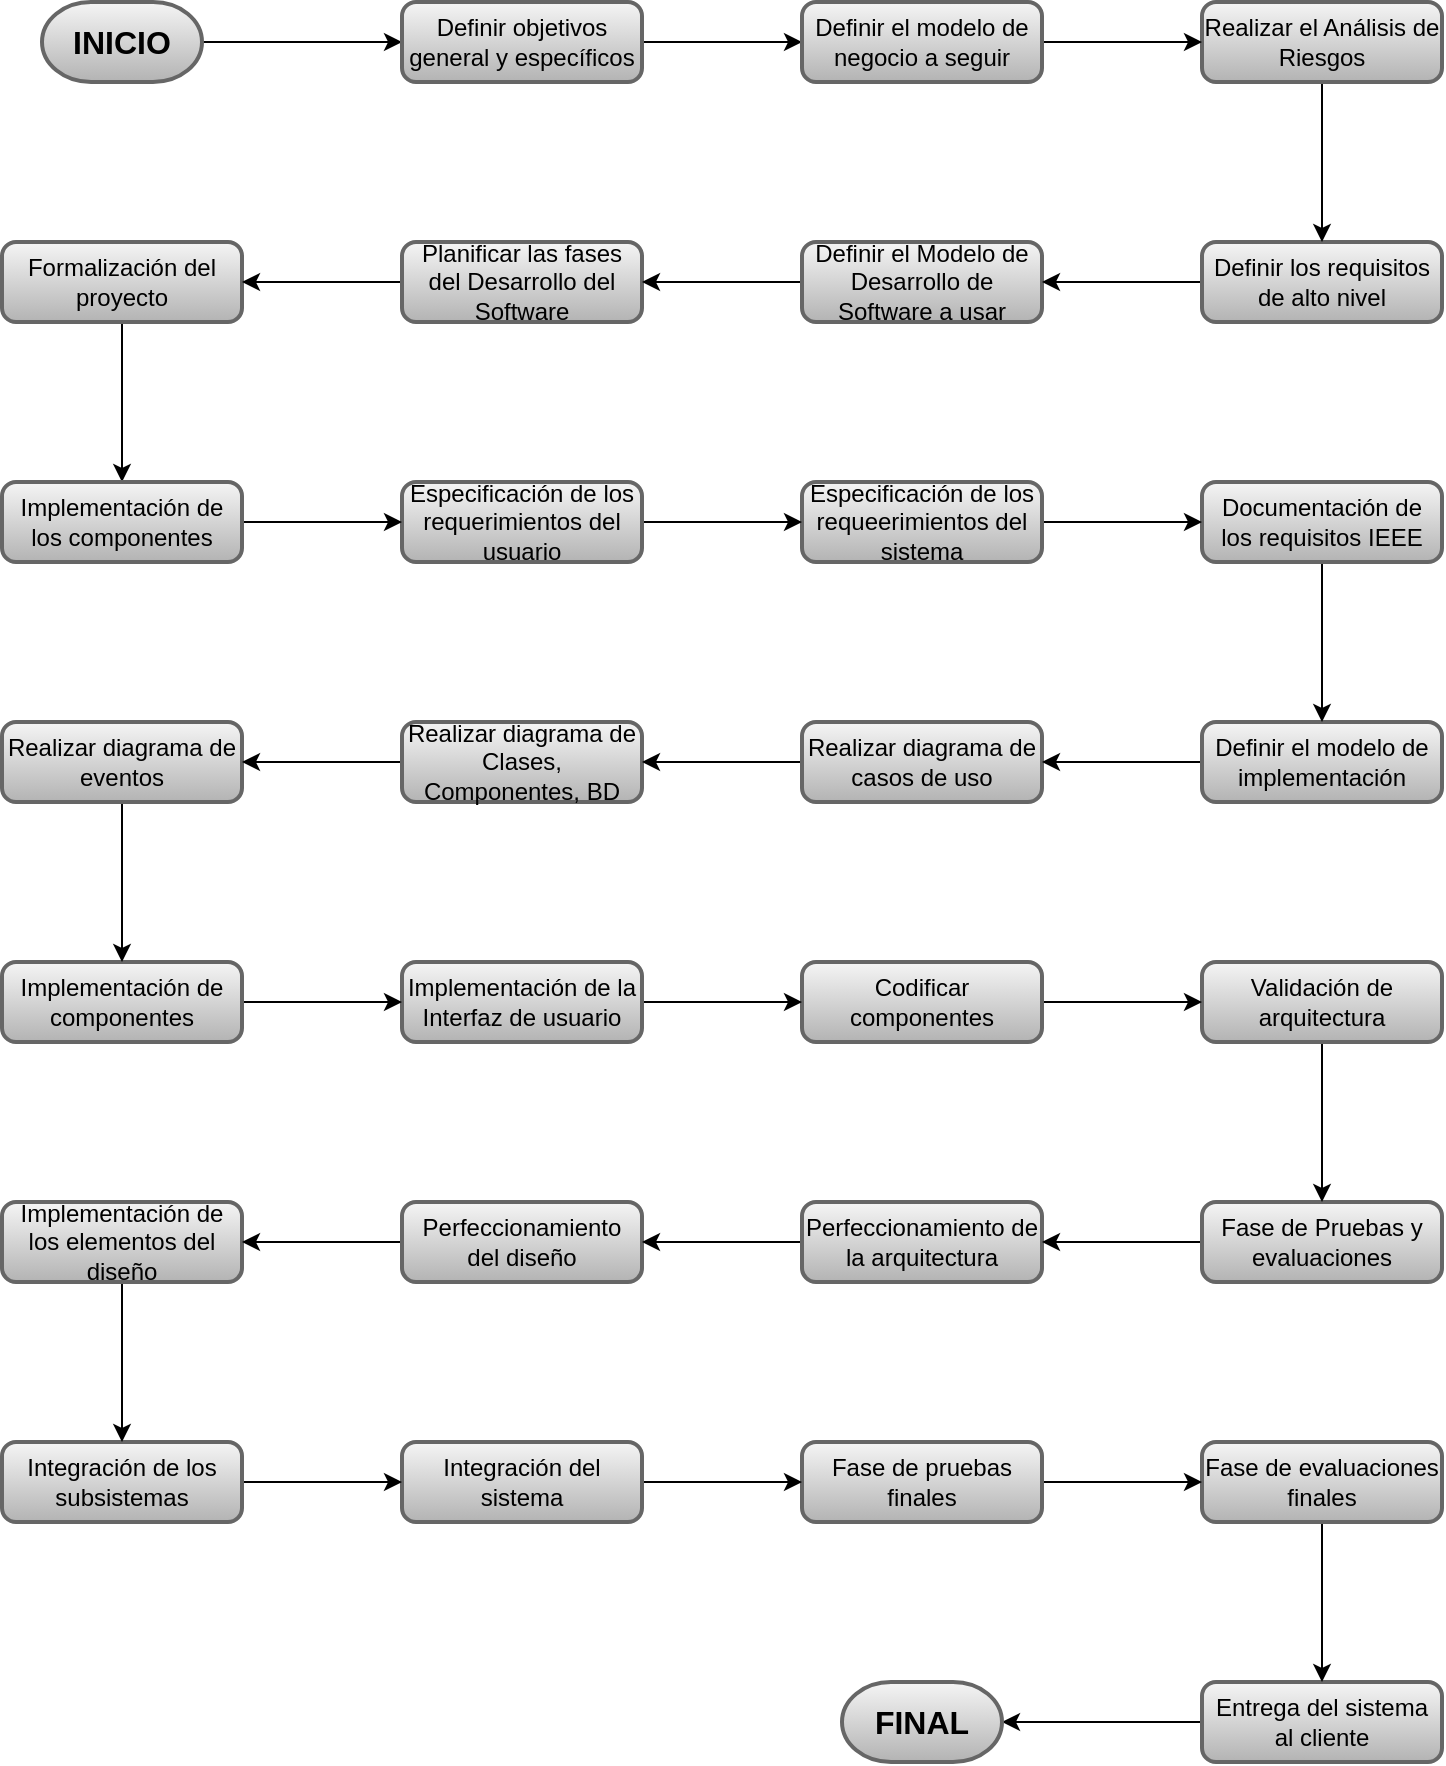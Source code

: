 <mxfile version="14.2.4" type="embed">
    <diagram id="HeQeSLoDSSLV5BZG86wN" name="Page-1">
        <mxGraphModel dx="842" dy="610" grid="1" gridSize="10" guides="1" tooltips="1" connect="1" arrows="1" fold="1" page="1" pageScale="1" pageWidth="827" pageHeight="1169" math="0" shadow="0">
            <root>
                <mxCell id="0"/>
                <mxCell id="1" parent="0"/>
                <mxCell id="35" style="edgeStyle=orthogonalEdgeStyle;rounded=0;orthogonalLoop=1;jettySize=auto;html=1;exitX=1;exitY=0.5;exitDx=0;exitDy=0;exitPerimeter=0;entryX=0;entryY=0.5;entryDx=0;entryDy=0;fontColor=#000000;" parent="1" source="2" target="3" edge="1">
                    <mxGeometry relative="1" as="geometry"/>
                </mxCell>
                <mxCell id="2" value="&lt;b&gt;&lt;font style=&quot;font-size: 16px&quot;&gt;INICIO&lt;/font&gt;&lt;/b&gt;" style="strokeWidth=2;html=1;shape=mxgraph.flowchart.terminator;whiteSpace=wrap;fillColor=#f5f5f5;strokeColor=#666666;gradientColor=#b3b3b3;fontColor=#000000;" parent="1" vertex="1">
                    <mxGeometry x="60" y="40" width="80" height="40" as="geometry"/>
                </mxCell>
                <mxCell id="36" style="edgeStyle=orthogonalEdgeStyle;rounded=0;orthogonalLoop=1;jettySize=auto;html=1;exitX=1;exitY=0.5;exitDx=0;exitDy=0;entryX=0;entryY=0.5;entryDx=0;entryDy=0;fontColor=#000000;" parent="1" source="3" target="33" edge="1">
                    <mxGeometry relative="1" as="geometry"/>
                </mxCell>
                <mxCell id="3" value="Definir objetivos general y específicos" style="rounded=1;whiteSpace=wrap;html=1;absoluteArcSize=1;arcSize=14;strokeWidth=2;gradientColor=#b3b3b3;fillColor=#f5f5f5;strokeColor=#666666;fontColor=#000000;" parent="1" vertex="1">
                    <mxGeometry x="240" y="40" width="120" height="40" as="geometry"/>
                </mxCell>
                <mxCell id="65" style="edgeStyle=orthogonalEdgeStyle;rounded=0;orthogonalLoop=1;jettySize=auto;html=1;exitX=0;exitY=0.5;exitDx=0;exitDy=0;entryX=1;entryY=0.5;entryDx=0;entryDy=0;entryPerimeter=0;fontColor=#000000;" parent="1" source="5" target="52" edge="1">
                    <mxGeometry relative="1" as="geometry"/>
                </mxCell>
                <mxCell id="5" value="Entrega del sistema al cliente" style="rounded=1;whiteSpace=wrap;html=1;absoluteArcSize=1;arcSize=14;strokeWidth=2;gradientColor=#b3b3b3;fillColor=#f5f5f5;strokeColor=#666666;fontColor=#000000;" parent="1" vertex="1">
                    <mxGeometry x="640" y="880" width="120" height="40" as="geometry"/>
                </mxCell>
                <mxCell id="64" style="edgeStyle=orthogonalEdgeStyle;rounded=0;orthogonalLoop=1;jettySize=auto;html=1;exitX=0.5;exitY=1;exitDx=0;exitDy=0;entryX=0.5;entryY=0;entryDx=0;entryDy=0;fontColor=#000000;" parent="1" source="8" target="5" edge="1">
                    <mxGeometry relative="1" as="geometry"/>
                </mxCell>
                <mxCell id="8" value="Fase de evaluaciones finales" style="rounded=1;whiteSpace=wrap;html=1;absoluteArcSize=1;arcSize=14;strokeWidth=2;gradientColor=#b3b3b3;fillColor=#f5f5f5;strokeColor=#666666;fontColor=#000000;" parent="1" vertex="1">
                    <mxGeometry x="640" y="760" width="120" height="40" as="geometry"/>
                </mxCell>
                <mxCell id="63" style="edgeStyle=orthogonalEdgeStyle;rounded=0;orthogonalLoop=1;jettySize=auto;html=1;exitX=1;exitY=0.5;exitDx=0;exitDy=0;entryX=0;entryY=0.5;entryDx=0;entryDy=0;fontColor=#000000;" parent="1" source="9" target="8" edge="1">
                    <mxGeometry relative="1" as="geometry"/>
                </mxCell>
                <mxCell id="9" value="Fase de pruebas finales" style="rounded=1;whiteSpace=wrap;html=1;absoluteArcSize=1;arcSize=14;strokeWidth=2;gradientColor=#b3b3b3;fillColor=#f5f5f5;strokeColor=#666666;fontColor=#000000;" parent="1" vertex="1">
                    <mxGeometry x="440" y="760" width="120" height="40" as="geometry"/>
                </mxCell>
                <mxCell id="62" style="edgeStyle=orthogonalEdgeStyle;rounded=0;orthogonalLoop=1;jettySize=auto;html=1;exitX=1;exitY=0.5;exitDx=0;exitDy=0;entryX=0;entryY=0.5;entryDx=0;entryDy=0;fontColor=#000000;" parent="1" source="10" target="9" edge="1">
                    <mxGeometry relative="1" as="geometry"/>
                </mxCell>
                <mxCell id="10" value="Integración del sistema" style="rounded=1;whiteSpace=wrap;html=1;absoluteArcSize=1;arcSize=14;strokeWidth=2;gradientColor=#b3b3b3;fillColor=#f5f5f5;strokeColor=#666666;fontColor=#000000;" parent="1" vertex="1">
                    <mxGeometry x="240" y="760" width="120" height="40" as="geometry"/>
                </mxCell>
                <mxCell id="61" style="edgeStyle=orthogonalEdgeStyle;rounded=0;orthogonalLoop=1;jettySize=auto;html=1;exitX=1;exitY=0.5;exitDx=0;exitDy=0;entryX=0;entryY=0.5;entryDx=0;entryDy=0;fontColor=#000000;" parent="1" source="11" target="10" edge="1">
                    <mxGeometry relative="1" as="geometry"/>
                </mxCell>
                <mxCell id="11" value="Integración de los subsistemas" style="rounded=1;whiteSpace=wrap;html=1;absoluteArcSize=1;arcSize=14;strokeWidth=2;gradientColor=#b3b3b3;fillColor=#f5f5f5;strokeColor=#666666;fontColor=#000000;" parent="1" vertex="1">
                    <mxGeometry x="40" y="760" width="120" height="40" as="geometry"/>
                </mxCell>
                <mxCell id="60" style="edgeStyle=orthogonalEdgeStyle;rounded=0;orthogonalLoop=1;jettySize=auto;html=1;exitX=0.5;exitY=1;exitDx=0;exitDy=0;entryX=0.5;entryY=0;entryDx=0;entryDy=0;fontColor=#000000;" parent="1" source="12" target="11" edge="1">
                    <mxGeometry relative="1" as="geometry"/>
                </mxCell>
                <mxCell id="12" value="Implementación de los elementos del diseño" style="rounded=1;whiteSpace=wrap;html=1;absoluteArcSize=1;arcSize=14;strokeWidth=2;gradientColor=#b3b3b3;fillColor=#f5f5f5;strokeColor=#666666;fontColor=#000000;" parent="1" vertex="1">
                    <mxGeometry x="40" y="640" width="120" height="40" as="geometry"/>
                </mxCell>
                <mxCell id="59" style="edgeStyle=orthogonalEdgeStyle;rounded=0;orthogonalLoop=1;jettySize=auto;html=1;exitX=0;exitY=0.5;exitDx=0;exitDy=0;entryX=1;entryY=0.5;entryDx=0;entryDy=0;fontColor=#000000;" parent="1" source="13" target="12" edge="1">
                    <mxGeometry relative="1" as="geometry"/>
                </mxCell>
                <mxCell id="13" value="Perfeccionamiento del diseño" style="rounded=1;whiteSpace=wrap;html=1;absoluteArcSize=1;arcSize=14;strokeWidth=2;gradientColor=#b3b3b3;fillColor=#f5f5f5;strokeColor=#666666;fontColor=#000000;" parent="1" vertex="1">
                    <mxGeometry x="240" y="640" width="120" height="40" as="geometry"/>
                </mxCell>
                <mxCell id="58" style="edgeStyle=orthogonalEdgeStyle;rounded=0;orthogonalLoop=1;jettySize=auto;html=1;exitX=0;exitY=0.5;exitDx=0;exitDy=0;entryX=1;entryY=0.5;entryDx=0;entryDy=0;fontColor=#000000;" parent="1" source="14" target="13" edge="1">
                    <mxGeometry relative="1" as="geometry"/>
                </mxCell>
                <mxCell id="14" value="Perfeccionamiento de la arquitectura" style="rounded=1;whiteSpace=wrap;html=1;absoluteArcSize=1;arcSize=14;strokeWidth=2;gradientColor=#b3b3b3;fillColor=#f5f5f5;strokeColor=#666666;fontColor=#000000;" parent="1" vertex="1">
                    <mxGeometry x="440" y="640" width="120" height="40" as="geometry"/>
                </mxCell>
                <mxCell id="56" style="edgeStyle=orthogonalEdgeStyle;rounded=0;orthogonalLoop=1;jettySize=auto;html=1;exitX=0;exitY=0.5;exitDx=0;exitDy=0;entryX=1;entryY=0.5;entryDx=0;entryDy=0;fontColor=#000000;" parent="1" source="15" target="14" edge="1">
                    <mxGeometry relative="1" as="geometry"/>
                </mxCell>
                <mxCell id="15" value="Fase de Pruebas y evaluaciones" style="rounded=1;whiteSpace=wrap;html=1;absoluteArcSize=1;arcSize=14;strokeWidth=2;gradientColor=#b3b3b3;fillColor=#f5f5f5;strokeColor=#666666;fontColor=#000000;" parent="1" vertex="1">
                    <mxGeometry x="640" y="640" width="120" height="40" as="geometry"/>
                </mxCell>
                <mxCell id="57" style="edgeStyle=orthogonalEdgeStyle;rounded=0;orthogonalLoop=1;jettySize=auto;html=1;exitX=0.5;exitY=1;exitDx=0;exitDy=0;entryX=0.5;entryY=0;entryDx=0;entryDy=0;fontColor=#000000;" parent="1" source="16" target="15" edge="1">
                    <mxGeometry relative="1" as="geometry"/>
                </mxCell>
                <mxCell id="16" value="Validación de arquitectura" style="rounded=1;whiteSpace=wrap;html=1;absoluteArcSize=1;arcSize=14;strokeWidth=2;gradientColor=#b3b3b3;fillColor=#f5f5f5;strokeColor=#666666;fontColor=#000000;" parent="1" vertex="1">
                    <mxGeometry x="640" y="520" width="120" height="40" as="geometry"/>
                </mxCell>
                <mxCell id="54" style="edgeStyle=orthogonalEdgeStyle;rounded=0;orthogonalLoop=1;jettySize=auto;html=1;exitX=1;exitY=0.5;exitDx=0;exitDy=0;entryX=0;entryY=0.5;entryDx=0;entryDy=0;fontColor=#000000;" parent="1" source="17" target="16" edge="1">
                    <mxGeometry relative="1" as="geometry"/>
                </mxCell>
                <mxCell id="17" value="Codificar componentes" style="rounded=1;whiteSpace=wrap;html=1;absoluteArcSize=1;arcSize=14;strokeWidth=2;gradientColor=#b3b3b3;fillColor=#f5f5f5;strokeColor=#666666;fontColor=#000000;" parent="1" vertex="1">
                    <mxGeometry x="440" y="520" width="120" height="40" as="geometry"/>
                </mxCell>
                <mxCell id="53" style="edgeStyle=orthogonalEdgeStyle;rounded=0;orthogonalLoop=1;jettySize=auto;html=1;exitX=1;exitY=0.5;exitDx=0;exitDy=0;entryX=0;entryY=0.5;entryDx=0;entryDy=0;fontColor=#000000;" parent="1" source="18" target="17" edge="1">
                    <mxGeometry relative="1" as="geometry"/>
                </mxCell>
                <mxCell id="18" value="Implementación de la Interfaz de usuario" style="rounded=1;whiteSpace=wrap;html=1;absoluteArcSize=1;arcSize=14;strokeWidth=2;gradientColor=#b3b3b3;fillColor=#f5f5f5;strokeColor=#666666;fontColor=#000000;" parent="1" vertex="1">
                    <mxGeometry x="240" y="520" width="120" height="40" as="geometry"/>
                </mxCell>
                <mxCell id="51" style="edgeStyle=orthogonalEdgeStyle;rounded=0;orthogonalLoop=1;jettySize=auto;html=1;exitX=1;exitY=0.5;exitDx=0;exitDy=0;entryX=0;entryY=0.5;entryDx=0;entryDy=0;fontColor=#000000;" parent="1" source="19" target="18" edge="1">
                    <mxGeometry relative="1" as="geometry"/>
                </mxCell>
                <mxCell id="19" value="Implementación de componentes" style="rounded=1;whiteSpace=wrap;html=1;absoluteArcSize=1;arcSize=14;strokeWidth=2;gradientColor=#b3b3b3;fillColor=#f5f5f5;strokeColor=#666666;fontColor=#000000;" parent="1" vertex="1">
                    <mxGeometry x="40" y="520" width="120" height="40" as="geometry"/>
                </mxCell>
                <mxCell id="50" style="edgeStyle=orthogonalEdgeStyle;rounded=0;orthogonalLoop=1;jettySize=auto;html=1;exitX=0.5;exitY=1;exitDx=0;exitDy=0;entryX=0.5;entryY=0;entryDx=0;entryDy=0;fontColor=#000000;" parent="1" source="20" target="19" edge="1">
                    <mxGeometry relative="1" as="geometry"/>
                </mxCell>
                <mxCell id="20" value="Realizar diagrama de eventos" style="rounded=1;whiteSpace=wrap;html=1;absoluteArcSize=1;arcSize=14;strokeWidth=2;gradientColor=#b3b3b3;fillColor=#f5f5f5;strokeColor=#666666;fontColor=#000000;" parent="1" vertex="1">
                    <mxGeometry x="40" y="400" width="120" height="40" as="geometry"/>
                </mxCell>
                <mxCell id="49" style="edgeStyle=orthogonalEdgeStyle;rounded=0;orthogonalLoop=1;jettySize=auto;html=1;exitX=0;exitY=0.5;exitDx=0;exitDy=0;entryX=1;entryY=0.5;entryDx=0;entryDy=0;fontColor=#000000;" parent="1" source="21" target="20" edge="1">
                    <mxGeometry relative="1" as="geometry"/>
                </mxCell>
                <mxCell id="21" value="Realizar diagrama de Clases, Componentes, BD" style="rounded=1;whiteSpace=wrap;html=1;absoluteArcSize=1;arcSize=14;strokeWidth=2;gradientColor=#b3b3b3;fillColor=#f5f5f5;strokeColor=#666666;fontColor=#000000;" parent="1" vertex="1">
                    <mxGeometry x="240" y="400" width="120" height="40" as="geometry"/>
                </mxCell>
                <mxCell id="48" style="edgeStyle=orthogonalEdgeStyle;rounded=0;orthogonalLoop=1;jettySize=auto;html=1;exitX=0;exitY=0.5;exitDx=0;exitDy=0;entryX=1;entryY=0.5;entryDx=0;entryDy=0;fontColor=#000000;" parent="1" source="22" target="21" edge="1">
                    <mxGeometry relative="1" as="geometry"/>
                </mxCell>
                <mxCell id="22" value="Realizar diagrama de casos de uso" style="rounded=1;whiteSpace=wrap;html=1;absoluteArcSize=1;arcSize=14;strokeWidth=2;gradientColor=#b3b3b3;fillColor=#f5f5f5;strokeColor=#666666;fontColor=#000000;" parent="1" vertex="1">
                    <mxGeometry x="440" y="400" width="120" height="40" as="geometry"/>
                </mxCell>
                <mxCell id="42" style="edgeStyle=orthogonalEdgeStyle;rounded=0;orthogonalLoop=1;jettySize=auto;html=1;exitX=0.5;exitY=1;exitDx=0;exitDy=0;entryX=0.5;entryY=0;entryDx=0;entryDy=0;fontColor=#000000;" parent="1" source="23" target="28" edge="1">
                    <mxGeometry relative="1" as="geometry"/>
                </mxCell>
                <mxCell id="23" value="Formalización del proyecto" style="rounded=1;whiteSpace=wrap;html=1;absoluteArcSize=1;arcSize=14;strokeWidth=2;gradientColor=#b3b3b3;fillColor=#f5f5f5;strokeColor=#666666;fontColor=#000000;" parent="1" vertex="1">
                    <mxGeometry x="40" y="160" width="120" height="40" as="geometry"/>
                </mxCell>
                <mxCell id="47" style="edgeStyle=orthogonalEdgeStyle;rounded=0;orthogonalLoop=1;jettySize=auto;html=1;exitX=0;exitY=0.5;exitDx=0;exitDy=0;entryX=1;entryY=0.5;entryDx=0;entryDy=0;fontColor=#000000;" parent="1" source="24" target="22" edge="1">
                    <mxGeometry relative="1" as="geometry"/>
                </mxCell>
                <mxCell id="24" value="Definir el modelo de implementación" style="rounded=1;whiteSpace=wrap;html=1;absoluteArcSize=1;arcSize=14;strokeWidth=2;gradientColor=#b3b3b3;fillColor=#f5f5f5;strokeColor=#666666;fontColor=#000000;" parent="1" vertex="1">
                    <mxGeometry x="640" y="400" width="120" height="40" as="geometry"/>
                </mxCell>
                <mxCell id="46" style="edgeStyle=orthogonalEdgeStyle;rounded=0;orthogonalLoop=1;jettySize=auto;html=1;exitX=0.5;exitY=1;exitDx=0;exitDy=0;entryX=0.5;entryY=0;entryDx=0;entryDy=0;fontColor=#000000;" parent="1" source="25" target="24" edge="1">
                    <mxGeometry relative="1" as="geometry"/>
                </mxCell>
                <mxCell id="25" value="Documentación de los requisitos IEEE" style="rounded=1;whiteSpace=wrap;html=1;absoluteArcSize=1;arcSize=14;strokeWidth=2;gradientColor=#b3b3b3;fillColor=#f5f5f5;strokeColor=#666666;fontColor=#000000;" parent="1" vertex="1">
                    <mxGeometry x="640" y="280" width="120" height="40" as="geometry"/>
                </mxCell>
                <mxCell id="45" style="edgeStyle=orthogonalEdgeStyle;rounded=0;orthogonalLoop=1;jettySize=auto;html=1;exitX=1;exitY=0.5;exitDx=0;exitDy=0;entryX=0;entryY=0.5;entryDx=0;entryDy=0;fontColor=#000000;" parent="1" source="26" target="25" edge="1">
                    <mxGeometry relative="1" as="geometry"/>
                </mxCell>
                <mxCell id="26" value="Especificación de los requeerimientos del sistema" style="rounded=1;whiteSpace=wrap;html=1;absoluteArcSize=1;arcSize=14;strokeWidth=2;gradientColor=#b3b3b3;fillColor=#f5f5f5;strokeColor=#666666;fontColor=#000000;" parent="1" vertex="1">
                    <mxGeometry x="440" y="280" width="120" height="40" as="geometry"/>
                </mxCell>
                <mxCell id="44" style="edgeStyle=orthogonalEdgeStyle;rounded=0;orthogonalLoop=1;jettySize=auto;html=1;exitX=1;exitY=0.5;exitDx=0;exitDy=0;entryX=0;entryY=0.5;entryDx=0;entryDy=0;fontColor=#000000;" parent="1" source="27" target="26" edge="1">
                    <mxGeometry relative="1" as="geometry"/>
                </mxCell>
                <mxCell id="27" value="Especificación de los requerimientos del usuario" style="rounded=1;whiteSpace=wrap;html=1;absoluteArcSize=1;arcSize=14;strokeWidth=2;gradientColor=#b3b3b3;fillColor=#f5f5f5;strokeColor=#666666;fontColor=#000000;" parent="1" vertex="1">
                    <mxGeometry x="240" y="280" width="120" height="40" as="geometry"/>
                </mxCell>
                <mxCell id="43" style="edgeStyle=orthogonalEdgeStyle;rounded=0;orthogonalLoop=1;jettySize=auto;html=1;exitX=1;exitY=0.5;exitDx=0;exitDy=0;entryX=0;entryY=0.5;entryDx=0;entryDy=0;fontColor=#000000;" parent="1" source="28" target="27" edge="1">
                    <mxGeometry relative="1" as="geometry"/>
                </mxCell>
                <mxCell id="28" value="Implementación de los componentes" style="rounded=1;whiteSpace=wrap;html=1;absoluteArcSize=1;arcSize=14;strokeWidth=2;gradientColor=#b3b3b3;fillColor=#f5f5f5;strokeColor=#666666;fontColor=#000000;" parent="1" vertex="1">
                    <mxGeometry x="40" y="280" width="120" height="40" as="geometry"/>
                </mxCell>
                <mxCell id="41" style="edgeStyle=orthogonalEdgeStyle;rounded=0;orthogonalLoop=1;jettySize=auto;html=1;exitX=0;exitY=0.5;exitDx=0;exitDy=0;entryX=1;entryY=0.5;entryDx=0;entryDy=0;fontColor=#000000;" parent="1" source="29" target="23" edge="1">
                    <mxGeometry relative="1" as="geometry"/>
                </mxCell>
                <mxCell id="29" value="Planificar las fases del Desarrollo del Software" style="rounded=1;whiteSpace=wrap;html=1;absoluteArcSize=1;arcSize=14;strokeWidth=2;gradientColor=#b3b3b3;fillColor=#f5f5f5;strokeColor=#666666;fontColor=#000000;" parent="1" vertex="1">
                    <mxGeometry x="240" y="160" width="120" height="40" as="geometry"/>
                </mxCell>
                <mxCell id="40" style="edgeStyle=orthogonalEdgeStyle;rounded=0;orthogonalLoop=1;jettySize=auto;html=1;exitX=0;exitY=0.5;exitDx=0;exitDy=0;entryX=1;entryY=0.5;entryDx=0;entryDy=0;fontColor=#000000;" parent="1" source="30" target="29" edge="1">
                    <mxGeometry relative="1" as="geometry"/>
                </mxCell>
                <mxCell id="30" value="Definir el Modelo de Desarrollo de Software a usar" style="rounded=1;whiteSpace=wrap;html=1;absoluteArcSize=1;arcSize=14;strokeWidth=2;gradientColor=#b3b3b3;fillColor=#f5f5f5;strokeColor=#666666;fontColor=#000000;" parent="1" vertex="1">
                    <mxGeometry x="440" y="160" width="120" height="40" as="geometry"/>
                </mxCell>
                <mxCell id="39" style="edgeStyle=orthogonalEdgeStyle;rounded=0;orthogonalLoop=1;jettySize=auto;html=1;exitX=0;exitY=0.5;exitDx=0;exitDy=0;entryX=1;entryY=0.5;entryDx=0;entryDy=0;fontColor=#000000;" parent="1" source="31" target="30" edge="1">
                    <mxGeometry relative="1" as="geometry"/>
                </mxCell>
                <mxCell id="31" value="Definir los requisitos de alto nivel" style="rounded=1;whiteSpace=wrap;html=1;absoluteArcSize=1;arcSize=14;strokeWidth=2;gradientColor=#b3b3b3;fillColor=#f5f5f5;strokeColor=#666666;fontColor=#000000;" parent="1" vertex="1">
                    <mxGeometry x="640" y="160" width="120" height="40" as="geometry"/>
                </mxCell>
                <mxCell id="38" style="edgeStyle=orthogonalEdgeStyle;rounded=0;orthogonalLoop=1;jettySize=auto;html=1;exitX=0.5;exitY=1;exitDx=0;exitDy=0;entryX=0.5;entryY=0;entryDx=0;entryDy=0;fontColor=#000000;" parent="1" source="32" target="31" edge="1">
                    <mxGeometry relative="1" as="geometry"/>
                </mxCell>
                <mxCell id="32" value="Realizar el Análisis de Riesgos" style="rounded=1;whiteSpace=wrap;html=1;absoluteArcSize=1;arcSize=14;strokeWidth=2;gradientColor=#b3b3b3;fillColor=#f5f5f5;strokeColor=#666666;fontColor=#000000;" parent="1" vertex="1">
                    <mxGeometry x="640" y="40" width="120" height="40" as="geometry"/>
                </mxCell>
                <mxCell id="37" style="edgeStyle=orthogonalEdgeStyle;rounded=0;orthogonalLoop=1;jettySize=auto;html=1;exitX=1;exitY=0.5;exitDx=0;exitDy=0;entryX=0;entryY=0.5;entryDx=0;entryDy=0;fontColor=#000000;" parent="1" source="33" target="32" edge="1">
                    <mxGeometry relative="1" as="geometry"/>
                </mxCell>
                <mxCell id="33" value="Definir el modelo de negocio a seguir" style="rounded=1;whiteSpace=wrap;html=1;absoluteArcSize=1;arcSize=14;strokeWidth=2;gradientColor=#b3b3b3;fillColor=#f5f5f5;strokeColor=#666666;fontColor=#000000;" parent="1" vertex="1">
                    <mxGeometry x="440" y="40" width="120" height="40" as="geometry"/>
                </mxCell>
                <mxCell id="52" value="&lt;b&gt;&lt;font style=&quot;font-size: 16px&quot;&gt;FINAL&lt;/font&gt;&lt;/b&gt;" style="strokeWidth=2;html=1;shape=mxgraph.flowchart.terminator;whiteSpace=wrap;gradientColor=#b3b3b3;fillColor=#f5f5f5;strokeColor=#666666;fontColor=#000000;" parent="1" vertex="1">
                    <mxGeometry x="460" y="880" width="80" height="40" as="geometry"/>
                </mxCell>
            </root>
        </mxGraphModel>
    </diagram>
</mxfile>